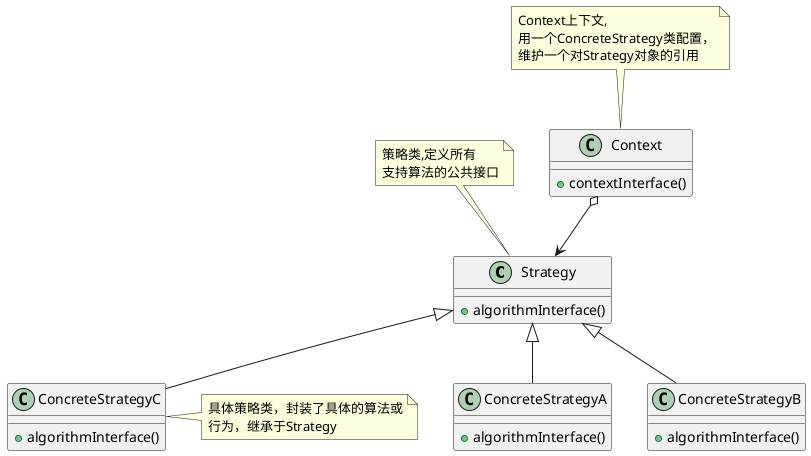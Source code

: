 @startuml "策略模式结构图"

class Strategy{
    + algorithmInterface()
}

note top of Strategy
策略类,定义所有
支持算法的公共接口
end note

class Context {
    + contextInterface()
}

note top of Context
Context上下文, 
用一个ConcreteStrategy类配置，
维护一个对Strategy对象的引用
end note

Context o--> Strategy

class ConcreteStrategyA{
    + algorithmInterface()
}
class ConcreteStrategyB{
    + algorithmInterface()
}
class ConcreteStrategyC{
    + algorithmInterface()
}

Strategy <|-- ConcreteStrategyA
Strategy <|-- ConcreteStrategyB
Strategy <|-- ConcreteStrategyC


note right of ConcreteStrategyC
具体策略类，封装了具体的算法或
行为，继承于Strategy
end note

@enduml